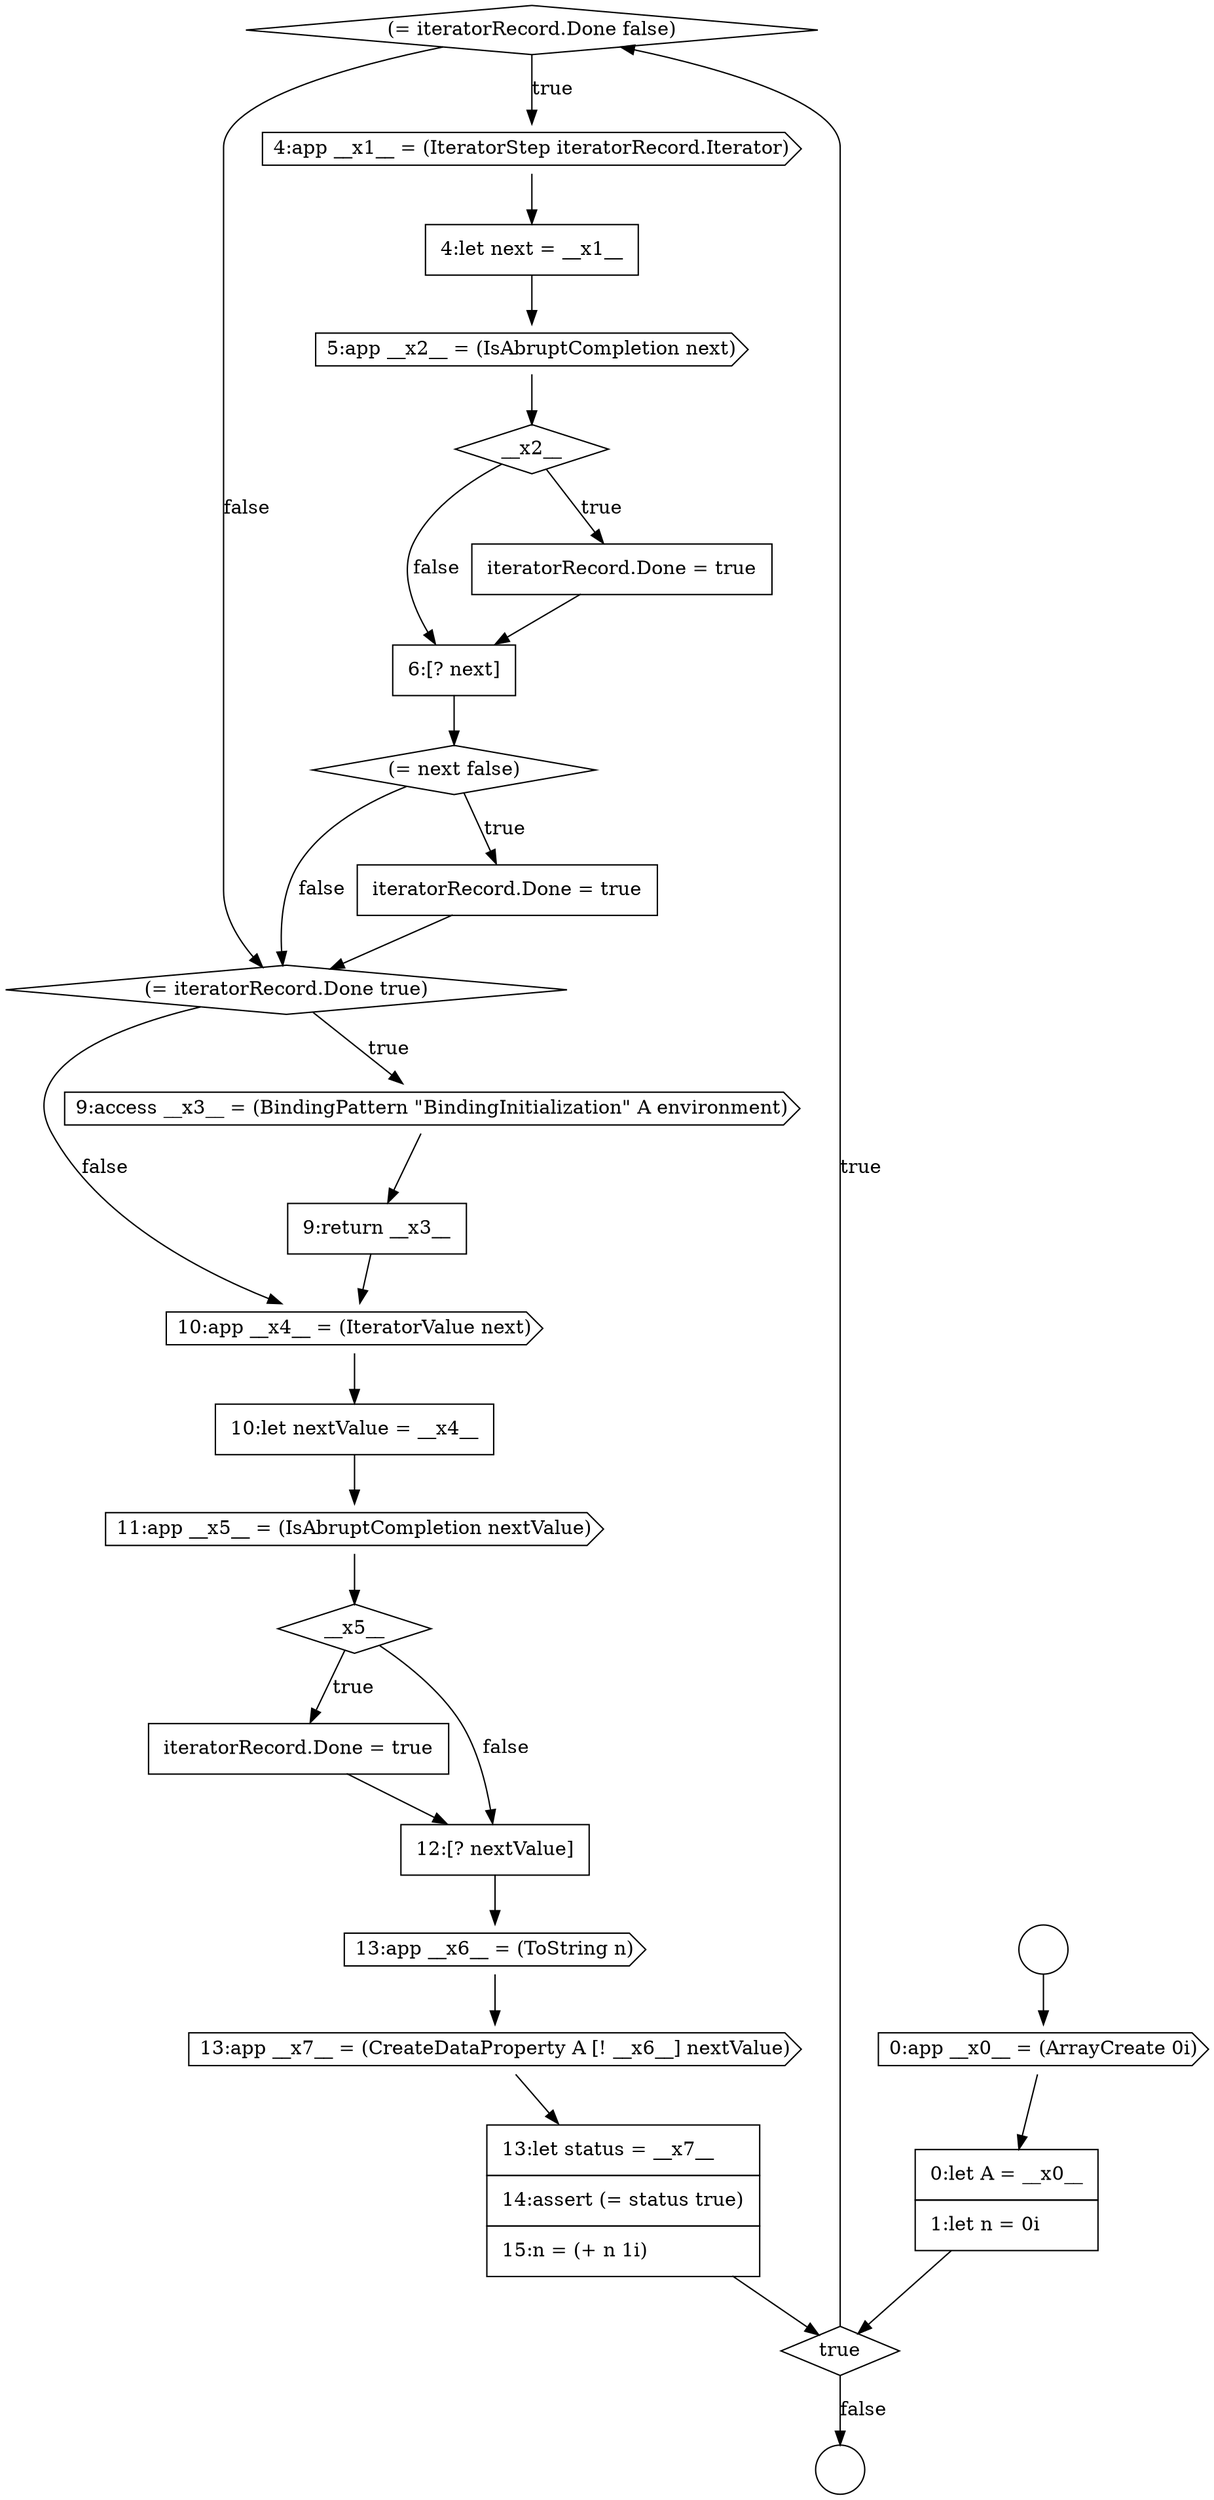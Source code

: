 digraph {
  node6042 [shape=diamond, label=<<font color="black">(= iteratorRecord.Done false)</font>> color="black" fillcolor="white" style=filled]
  node6057 [shape=diamond, label=<<font color="black">__x5__</font>> color="black" fillcolor="white" style=filled]
  node6046 [shape=diamond, label=<<font color="black">__x2__</font>> color="black" fillcolor="white" style=filled]
  node6039 [shape=cds, label=<<font color="black">0:app __x0__ = (ArrayCreate 0i)</font>> color="black" fillcolor="white" style=filled]
  node6049 [shape=diamond, label=<<font color="black">(= next false)</font>> color="black" fillcolor="white" style=filled]
  node6054 [shape=cds, label=<<font color="black">10:app __x4__ = (IteratorValue next)</font>> color="black" fillcolor="white" style=filled]
  node6038 [shape=circle label=" " color="black" fillcolor="white" style=filled]
  node6048 [shape=none, margin=0, label=<<font color="black">
    <table border="0" cellborder="1" cellspacing="0" cellpadding="10">
      <tr><td align="left">6:[? next]</td></tr>
    </table>
  </font>> color="black" fillcolor="white" style=filled]
  node6044 [shape=none, margin=0, label=<<font color="black">
    <table border="0" cellborder="1" cellspacing="0" cellpadding="10">
      <tr><td align="left">4:let next = __x1__</td></tr>
    </table>
  </font>> color="black" fillcolor="white" style=filled]
  node6056 [shape=cds, label=<<font color="black">11:app __x5__ = (IsAbruptCompletion nextValue)</font>> color="black" fillcolor="white" style=filled]
  node6051 [shape=diamond, label=<<font color="black">(= iteratorRecord.Done true)</font>> color="black" fillcolor="white" style=filled]
  node6037 [shape=circle label=" " color="black" fillcolor="white" style=filled]
  node6041 [shape=diamond, label=<<font color="black">true</font>> color="black" fillcolor="white" style=filled]
  node6040 [shape=none, margin=0, label=<<font color="black">
    <table border="0" cellborder="1" cellspacing="0" cellpadding="10">
      <tr><td align="left">0:let A = __x0__</td></tr>
      <tr><td align="left">1:let n = 0i</td></tr>
    </table>
  </font>> color="black" fillcolor="white" style=filled]
  node6047 [shape=none, margin=0, label=<<font color="black">
    <table border="0" cellborder="1" cellspacing="0" cellpadding="10">
      <tr><td align="left">iteratorRecord.Done = true</td></tr>
    </table>
  </font>> color="black" fillcolor="white" style=filled]
  node6058 [shape=none, margin=0, label=<<font color="black">
    <table border="0" cellborder="1" cellspacing="0" cellpadding="10">
      <tr><td align="left">iteratorRecord.Done = true</td></tr>
    </table>
  </font>> color="black" fillcolor="white" style=filled]
  node6043 [shape=cds, label=<<font color="black">4:app __x1__ = (IteratorStep iteratorRecord.Iterator)</font>> color="black" fillcolor="white" style=filled]
  node6060 [shape=cds, label=<<font color="black">13:app __x6__ = (ToString n)</font>> color="black" fillcolor="white" style=filled]
  node6053 [shape=none, margin=0, label=<<font color="black">
    <table border="0" cellborder="1" cellspacing="0" cellpadding="10">
      <tr><td align="left">9:return __x3__</td></tr>
    </table>
  </font>> color="black" fillcolor="white" style=filled]
  node6052 [shape=cds, label=<<font color="black">9:access __x3__ = (BindingPattern &quot;BindingInitialization&quot; A environment)</font>> color="black" fillcolor="white" style=filled]
  node6061 [shape=cds, label=<<font color="black">13:app __x7__ = (CreateDataProperty A [! __x6__] nextValue)</font>> color="black" fillcolor="white" style=filled]
  node6059 [shape=none, margin=0, label=<<font color="black">
    <table border="0" cellborder="1" cellspacing="0" cellpadding="10">
      <tr><td align="left">12:[? nextValue]</td></tr>
    </table>
  </font>> color="black" fillcolor="white" style=filled]
  node6045 [shape=cds, label=<<font color="black">5:app __x2__ = (IsAbruptCompletion next)</font>> color="black" fillcolor="white" style=filled]
  node6062 [shape=none, margin=0, label=<<font color="black">
    <table border="0" cellborder="1" cellspacing="0" cellpadding="10">
      <tr><td align="left">13:let status = __x7__</td></tr>
      <tr><td align="left">14:assert (= status true)</td></tr>
      <tr><td align="left">15:n = (+ n 1i)</td></tr>
    </table>
  </font>> color="black" fillcolor="white" style=filled]
  node6055 [shape=none, margin=0, label=<<font color="black">
    <table border="0" cellborder="1" cellspacing="0" cellpadding="10">
      <tr><td align="left">10:let nextValue = __x4__</td></tr>
    </table>
  </font>> color="black" fillcolor="white" style=filled]
  node6050 [shape=none, margin=0, label=<<font color="black">
    <table border="0" cellborder="1" cellspacing="0" cellpadding="10">
      <tr><td align="left">iteratorRecord.Done = true</td></tr>
    </table>
  </font>> color="black" fillcolor="white" style=filled]
  node6051 -> node6052 [label=<<font color="black">true</font>> color="black"]
  node6051 -> node6054 [label=<<font color="black">false</font>> color="black"]
  node6040 -> node6041 [ color="black"]
  node6059 -> node6060 [ color="black"]
  node6037 -> node6039 [ color="black"]
  node6050 -> node6051 [ color="black"]
  node6053 -> node6054 [ color="black"]
  node6056 -> node6057 [ color="black"]
  node6057 -> node6058 [label=<<font color="black">true</font>> color="black"]
  node6057 -> node6059 [label=<<font color="black">false</font>> color="black"]
  node6039 -> node6040 [ color="black"]
  node6042 -> node6043 [label=<<font color="black">true</font>> color="black"]
  node6042 -> node6051 [label=<<font color="black">false</font>> color="black"]
  node6061 -> node6062 [ color="black"]
  node6049 -> node6050 [label=<<font color="black">true</font>> color="black"]
  node6049 -> node6051 [label=<<font color="black">false</font>> color="black"]
  node6047 -> node6048 [ color="black"]
  node6048 -> node6049 [ color="black"]
  node6046 -> node6047 [label=<<font color="black">true</font>> color="black"]
  node6046 -> node6048 [label=<<font color="black">false</font>> color="black"]
  node6044 -> node6045 [ color="black"]
  node6062 -> node6041 [ color="black"]
  node6052 -> node6053 [ color="black"]
  node6055 -> node6056 [ color="black"]
  node6043 -> node6044 [ color="black"]
  node6060 -> node6061 [ color="black"]
  node6054 -> node6055 [ color="black"]
  node6041 -> node6042 [label=<<font color="black">true</font>> color="black"]
  node6041 -> node6038 [label=<<font color="black">false</font>> color="black"]
  node6045 -> node6046 [ color="black"]
  node6058 -> node6059 [ color="black"]
}

